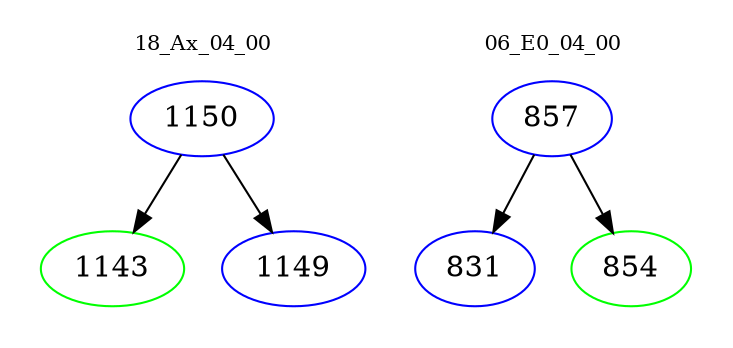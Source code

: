 digraph{
subgraph cluster_0 {
color = white
label = "18_Ax_04_00";
fontsize=10;
T0_1150 [label="1150", color="blue"]
T0_1150 -> T0_1143 [color="black"]
T0_1143 [label="1143", color="green"]
T0_1150 -> T0_1149 [color="black"]
T0_1149 [label="1149", color="blue"]
}
subgraph cluster_1 {
color = white
label = "06_E0_04_00";
fontsize=10;
T1_857 [label="857", color="blue"]
T1_857 -> T1_831 [color="black"]
T1_831 [label="831", color="blue"]
T1_857 -> T1_854 [color="black"]
T1_854 [label="854", color="green"]
}
}

